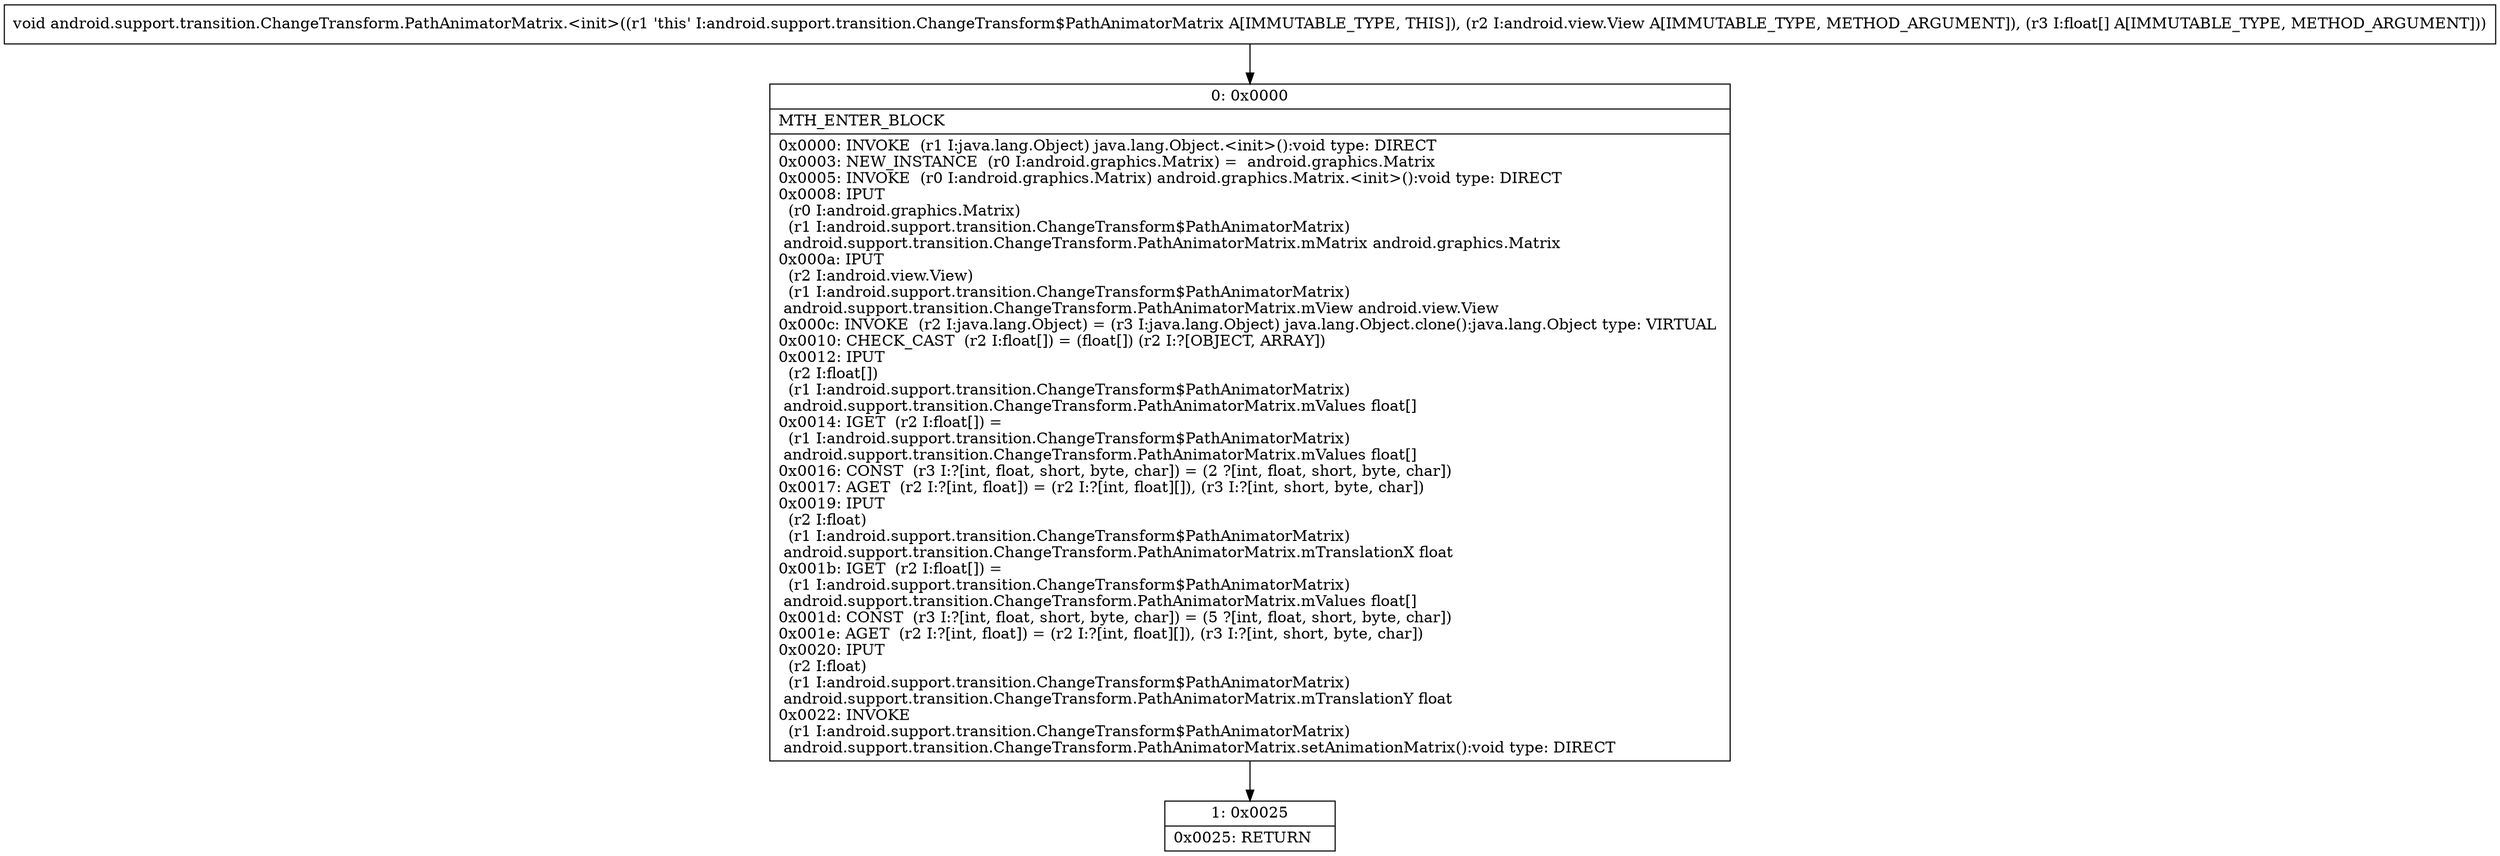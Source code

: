digraph "CFG forandroid.support.transition.ChangeTransform.PathAnimatorMatrix.\<init\>(Landroid\/view\/View;[F)V" {
Node_0 [shape=record,label="{0\:\ 0x0000|MTH_ENTER_BLOCK\l|0x0000: INVOKE  (r1 I:java.lang.Object) java.lang.Object.\<init\>():void type: DIRECT \l0x0003: NEW_INSTANCE  (r0 I:android.graphics.Matrix) =  android.graphics.Matrix \l0x0005: INVOKE  (r0 I:android.graphics.Matrix) android.graphics.Matrix.\<init\>():void type: DIRECT \l0x0008: IPUT  \l  (r0 I:android.graphics.Matrix)\l  (r1 I:android.support.transition.ChangeTransform$PathAnimatorMatrix)\l android.support.transition.ChangeTransform.PathAnimatorMatrix.mMatrix android.graphics.Matrix \l0x000a: IPUT  \l  (r2 I:android.view.View)\l  (r1 I:android.support.transition.ChangeTransform$PathAnimatorMatrix)\l android.support.transition.ChangeTransform.PathAnimatorMatrix.mView android.view.View \l0x000c: INVOKE  (r2 I:java.lang.Object) = (r3 I:java.lang.Object) java.lang.Object.clone():java.lang.Object type: VIRTUAL \l0x0010: CHECK_CAST  (r2 I:float[]) = (float[]) (r2 I:?[OBJECT, ARRAY]) \l0x0012: IPUT  \l  (r2 I:float[])\l  (r1 I:android.support.transition.ChangeTransform$PathAnimatorMatrix)\l android.support.transition.ChangeTransform.PathAnimatorMatrix.mValues float[] \l0x0014: IGET  (r2 I:float[]) = \l  (r1 I:android.support.transition.ChangeTransform$PathAnimatorMatrix)\l android.support.transition.ChangeTransform.PathAnimatorMatrix.mValues float[] \l0x0016: CONST  (r3 I:?[int, float, short, byte, char]) = (2 ?[int, float, short, byte, char]) \l0x0017: AGET  (r2 I:?[int, float]) = (r2 I:?[int, float][]), (r3 I:?[int, short, byte, char]) \l0x0019: IPUT  \l  (r2 I:float)\l  (r1 I:android.support.transition.ChangeTransform$PathAnimatorMatrix)\l android.support.transition.ChangeTransform.PathAnimatorMatrix.mTranslationX float \l0x001b: IGET  (r2 I:float[]) = \l  (r1 I:android.support.transition.ChangeTransform$PathAnimatorMatrix)\l android.support.transition.ChangeTransform.PathAnimatorMatrix.mValues float[] \l0x001d: CONST  (r3 I:?[int, float, short, byte, char]) = (5 ?[int, float, short, byte, char]) \l0x001e: AGET  (r2 I:?[int, float]) = (r2 I:?[int, float][]), (r3 I:?[int, short, byte, char]) \l0x0020: IPUT  \l  (r2 I:float)\l  (r1 I:android.support.transition.ChangeTransform$PathAnimatorMatrix)\l android.support.transition.ChangeTransform.PathAnimatorMatrix.mTranslationY float \l0x0022: INVOKE  \l  (r1 I:android.support.transition.ChangeTransform$PathAnimatorMatrix)\l android.support.transition.ChangeTransform.PathAnimatorMatrix.setAnimationMatrix():void type: DIRECT \l}"];
Node_1 [shape=record,label="{1\:\ 0x0025|0x0025: RETURN   \l}"];
MethodNode[shape=record,label="{void android.support.transition.ChangeTransform.PathAnimatorMatrix.\<init\>((r1 'this' I:android.support.transition.ChangeTransform$PathAnimatorMatrix A[IMMUTABLE_TYPE, THIS]), (r2 I:android.view.View A[IMMUTABLE_TYPE, METHOD_ARGUMENT]), (r3 I:float[] A[IMMUTABLE_TYPE, METHOD_ARGUMENT])) }"];
MethodNode -> Node_0;
Node_0 -> Node_1;
}

